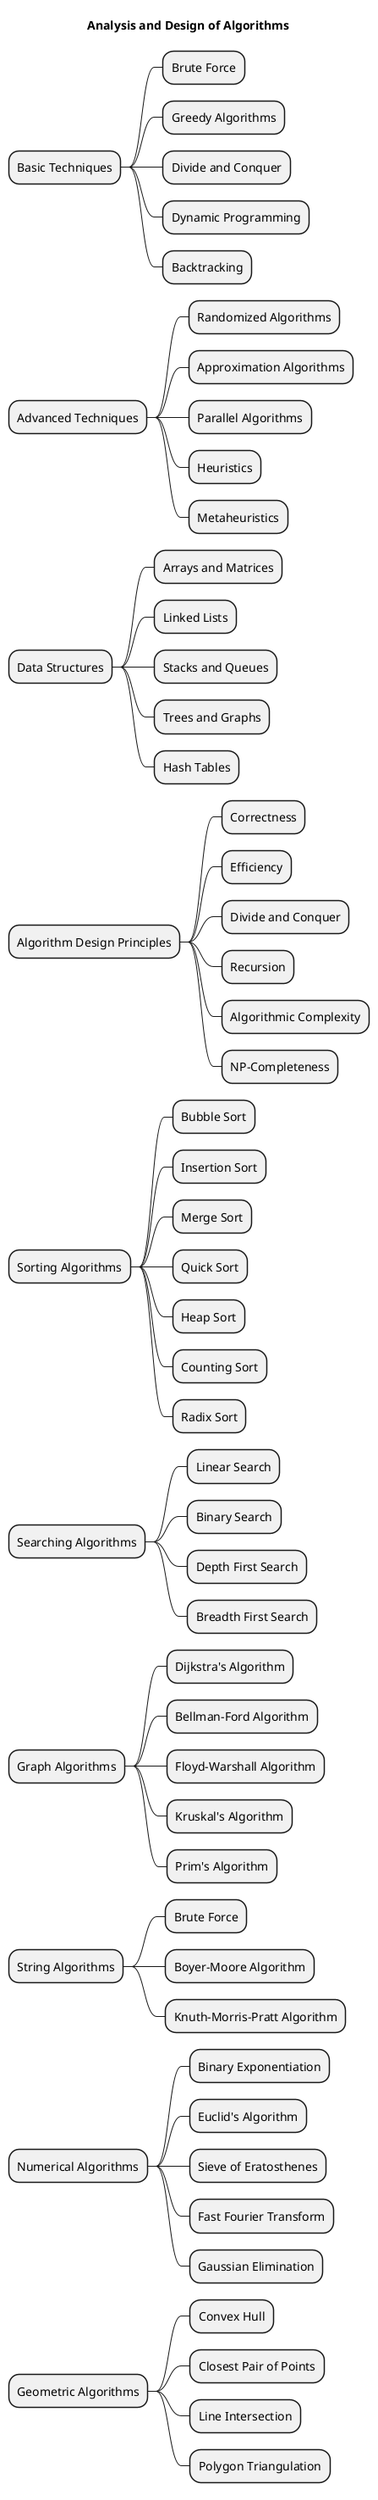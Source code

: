 @startmindmap
title Analysis and Design of Algorithms

* Basic Techniques
** Brute Force
** Greedy Algorithms
** Divide and Conquer
** Dynamic Programming
** Backtracking

* Advanced Techniques
** Randomized Algorithms
** Approximation Algorithms
** Parallel Algorithms
** Heuristics
** Metaheuristics

* Data Structures
** Arrays and Matrices
** Linked Lists
** Stacks and Queues
** Trees and Graphs
** Hash Tables

* Algorithm Design Principles
** Correctness
** Efficiency
** Divide and Conquer
** Recursion
** Algorithmic Complexity
** NP-Completeness

* Sorting Algorithms
** Bubble Sort
** Insertion Sort
** Merge Sort
** Quick Sort
** Heap Sort
** Counting Sort
** Radix Sort

* Searching Algorithms
** Linear Search
** Binary Search
** Depth First Search
** Breadth First Search

* Graph Algorithms
** Dijkstra's Algorithm
** Bellman-Ford Algorithm
** Floyd-Warshall Algorithm
** Kruskal's Algorithm
** Prim's Algorithm

* String Algorithms
** Brute Force
** Boyer-Moore Algorithm
** Knuth-Morris-Pratt Algorithm

* Numerical Algorithms
** Binary Exponentiation
** Euclid's Algorithm
** Sieve of Eratosthenes
** Fast Fourier Transform
** Gaussian Elimination

* Geometric Algorithms
** Convex Hull
** Closest Pair of Points
** Line Intersection
** Polygon Triangulation

@endmindmap
